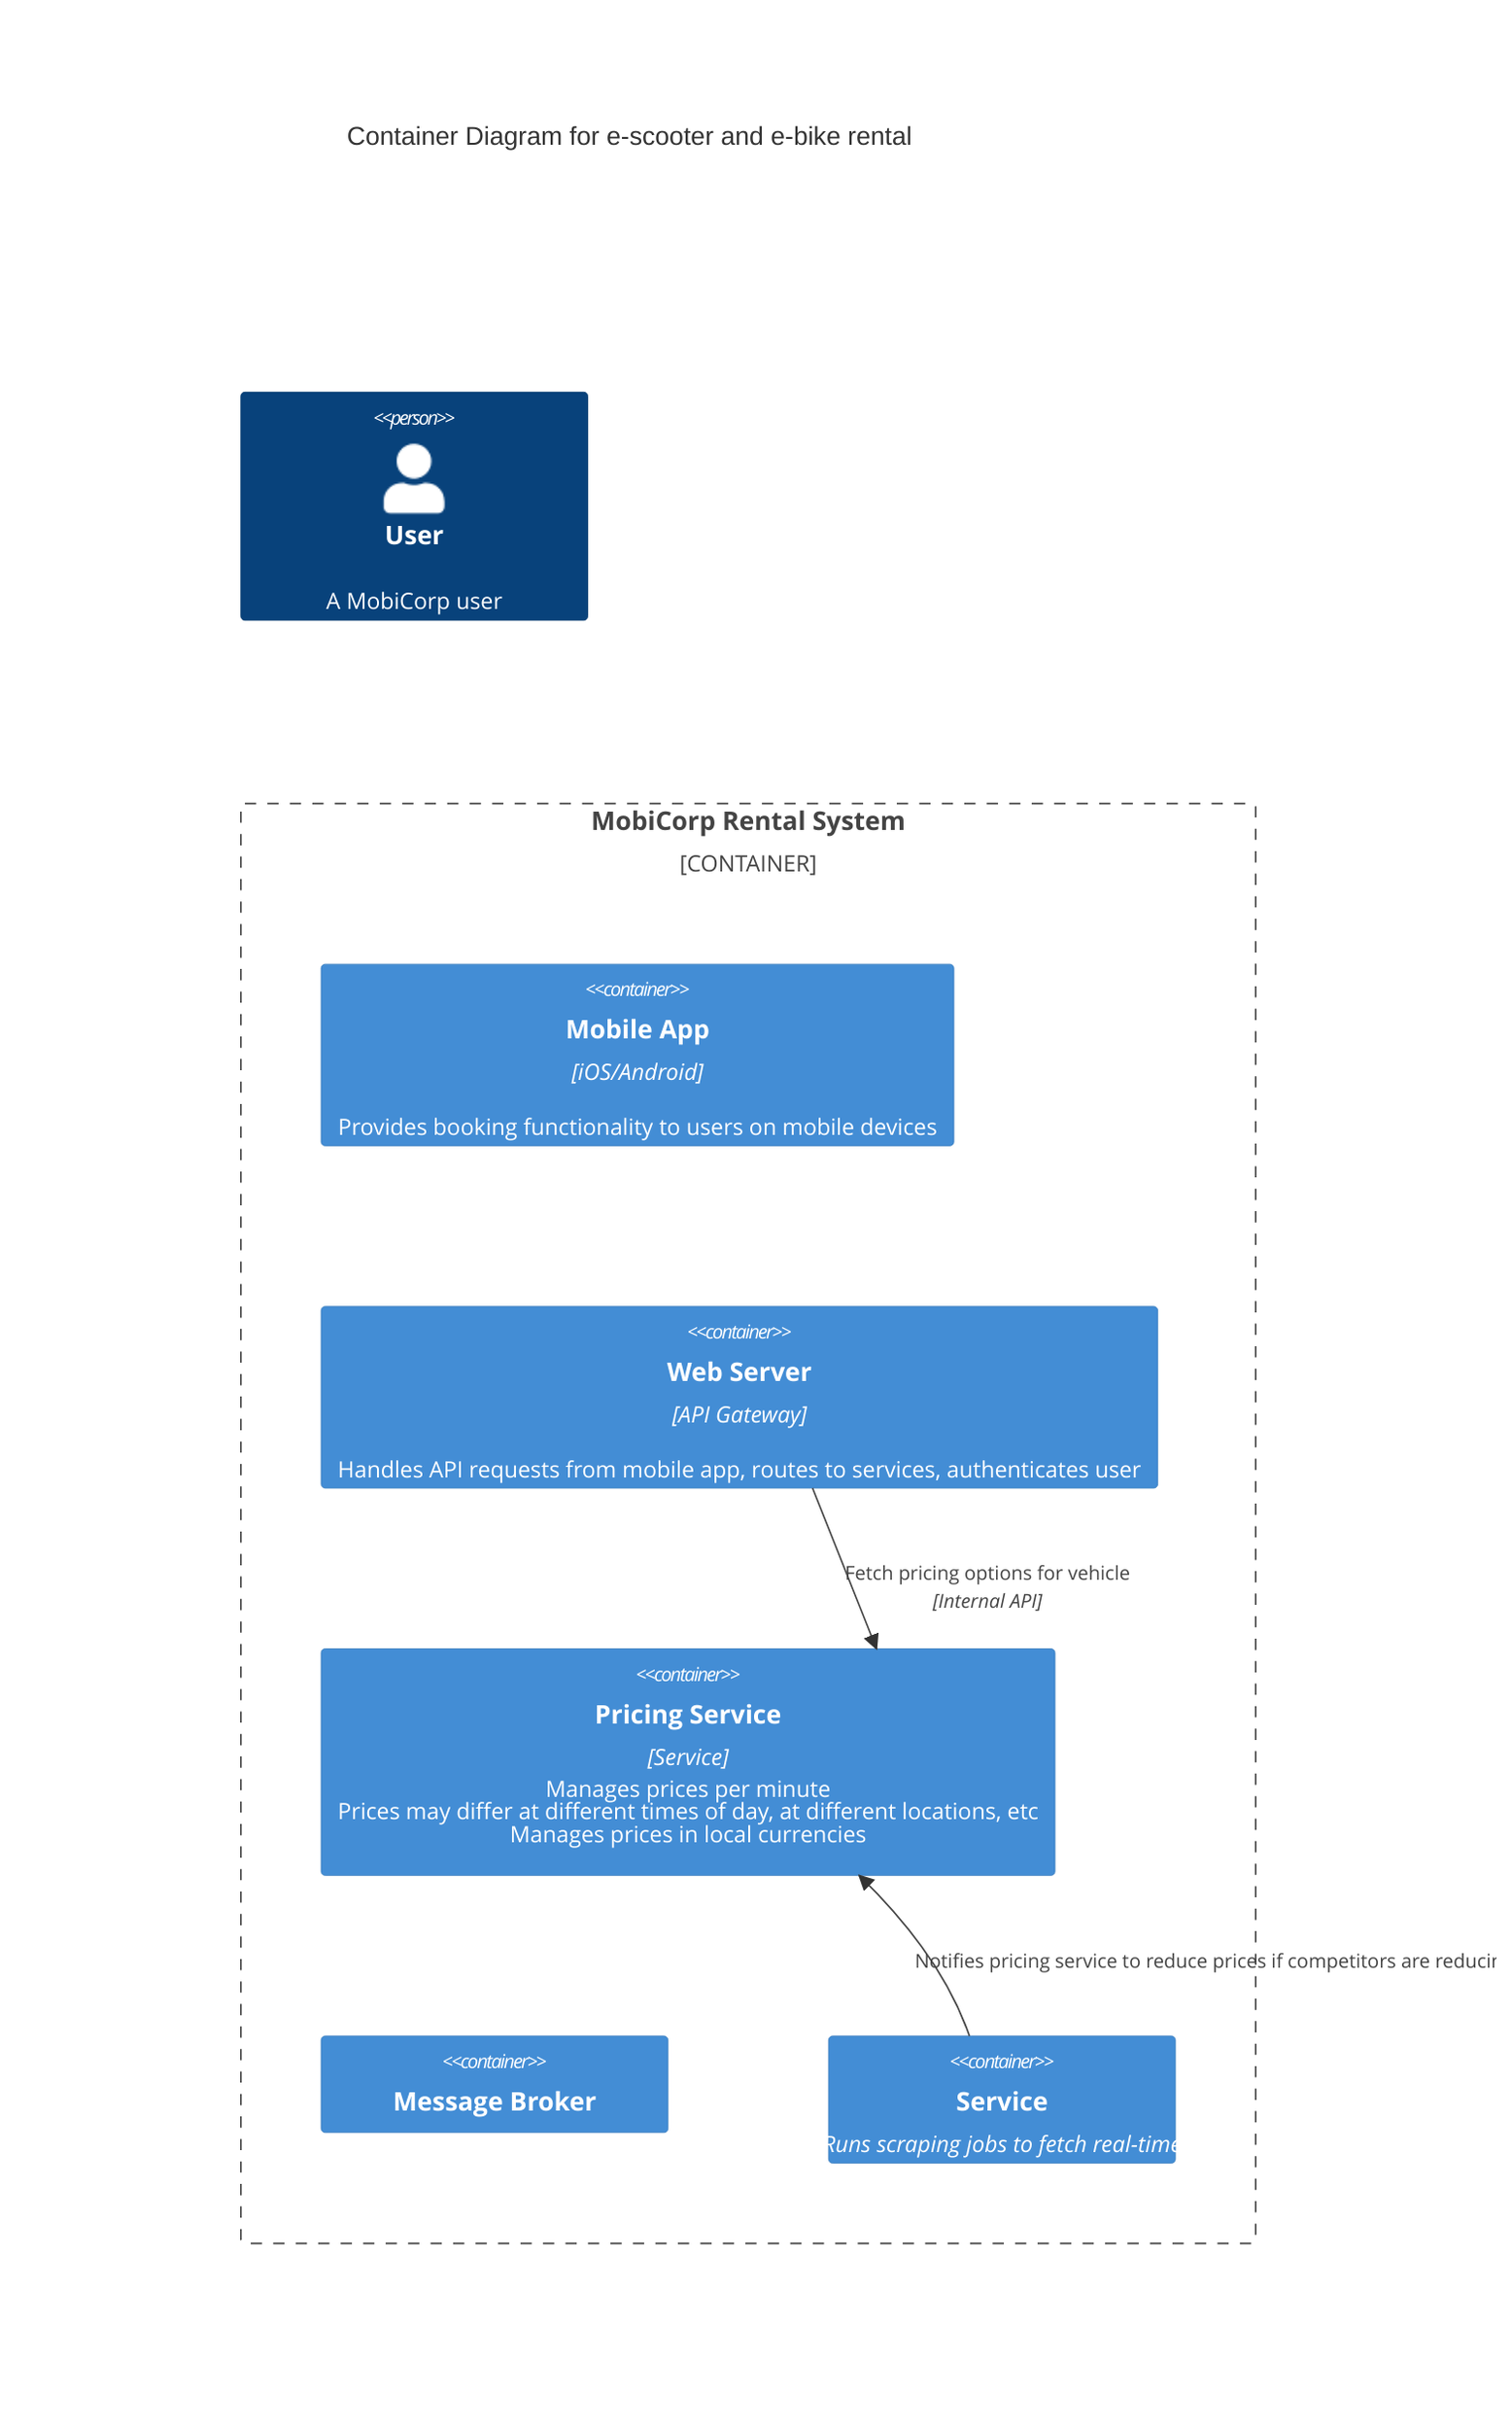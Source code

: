 C4Container
    title Container Diagram for e-scooter and e-bike rental

    Person(user, "User", "A MobiCorp user")

    Container_Boundary(c1, "MobiCorp Rental System") {
        Container(mobile, "Mobile App", "iOS/Android", "Provides booking functionality to users on mobile devices")
        Container(webserver, "Web Server", "API Gateway", "Handles API requests from mobile app, routes to services, authenticates user")
        Container(pricingService, "Pricing Service", "Service", "Manages prices per minute
        <br>Prices may differ at different times of day, at different locations, etc
        <br>Manages prices in local currencies")

        Container(messageBroker, "Message Broker")

        Container(competitorPricingMonitoringService, "Service", "Runs scraping jobs to fetch real-time")
    }

    Rel(webserver, pricingService, "Fetch pricing options for vehicle", "Internal API")
    Rel(competitorPricingMonitoringService, pricingService, "Notifies pricing service to reduce prices if competitors are reducing them")